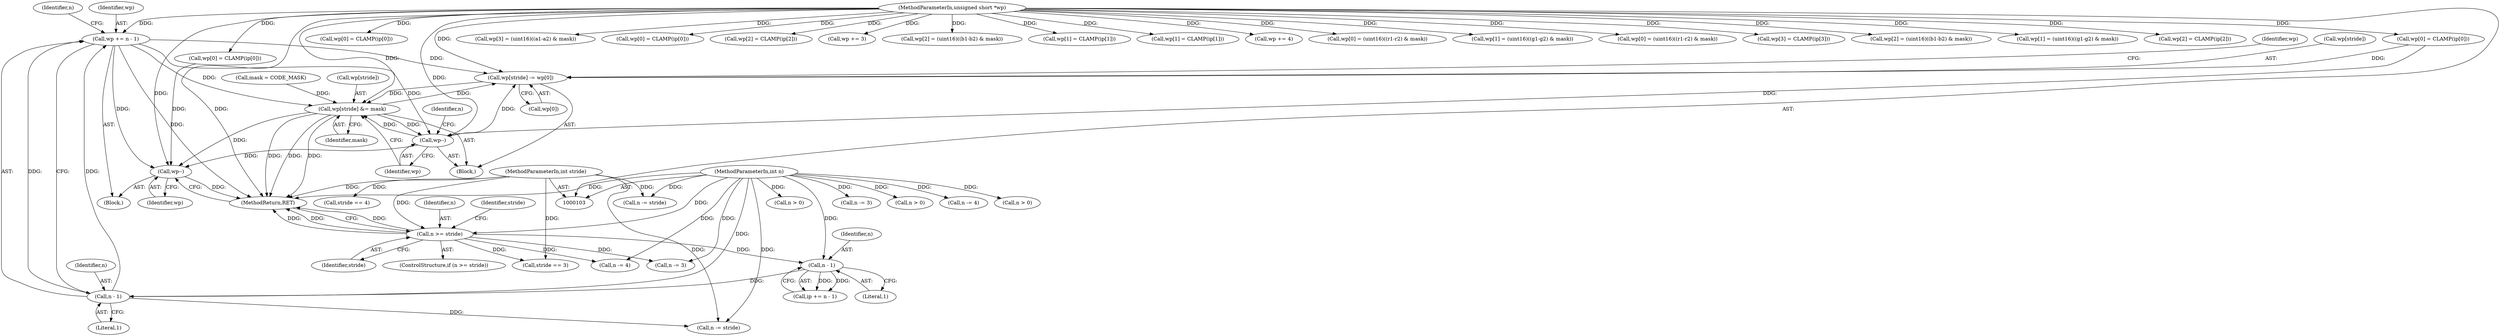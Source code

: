 digraph "1_libtiff_83a4b92815ea04969d494416eaae3d4c6b338e4a#diff-c8b4b355f9b5c06d585b23138e1c185f@del" {
"1000390" [label="(Call,wp += n - 1)"];
"1000392" [label="(Call,n - 1)"];
"1000387" [label="(Call,n - 1)"];
"1000124" [label="(Call,n >= stride)"];
"1000105" [label="(MethodParameterIn,int n)"];
"1000106" [label="(MethodParameterIn,int stride)"];
"1000107" [label="(MethodParameterIn,unsigned short *wp)"];
"1000413" [label="(Call,wp[stride] -= wp[0])"];
"1000420" [label="(Call,wp[stride] &= mask)"];
"1000425" [label="(Call,wp--)"];
"1000440" [label="(Call,wp--)"];
"1000432" [label="(Call,wp[0] = CLAMP(ip[0]))"];
"1000384" [label="(Block,)"];
"1000107" [label="(MethodParameterIn,unsigned short *wp)"];
"1000399" [label="(Call,n > 0)"];
"1000163" [label="(Call,n -= 3)"];
"1000248" [label="(Call,wp[0] = CLAMP(ip[0]))"];
"1000394" [label="(Literal,1)"];
"1000171" [label="(Call,n -= 3)"];
"1000369" [label="(Call,wp[3] = (uint16)((a1-a2) & mask))"];
"1000405" [label="(Call,wp[0] = CLAMP(ip[0]))"];
"1000387" [label="(Call,n - 1)"];
"1000135" [label="(Call,wp[0] = CLAMP(ip[0]))"];
"1000268" [label="(Call,wp[2] = CLAMP(ip[2]))"];
"1000174" [label="(Call,wp += 3)"];
"1000290" [label="(Call,n > 0)"];
"1000424" [label="(Identifier,mask)"];
"1000396" [label="(Identifier,n)"];
"1000349" [label="(Call,wp[2] = (uint16)((b1-b2) & mask))"];
"1000145" [label="(Call,wp[1] = CLAMP(ip[1]))"];
"1000294" [label="(Call,n -= 4)"];
"1000441" [label="(Identifier,wp)"];
"1000442" [label="(MethodReturn,RET)"];
"1000420" [label="(Call,wp[stride] &= mask)"];
"1000402" [label="(Block,)"];
"1000417" [label="(Call,wp[0])"];
"1000388" [label="(Identifier,n)"];
"1000413" [label="(Call,wp[stride] -= wp[0])"];
"1000392" [label="(Call,n - 1)"];
"1000427" [label="(Call,n -= stride)"];
"1000258" [label="(Call,wp[1] = CLAMP(ip[1]))"];
"1000393" [label="(Identifier,n)"];
"1000297" [label="(Call,wp += 4)"];
"1000309" [label="(Call,wp[0] = (uint16)((r1-r2) & mask))"];
"1000422" [label="(Identifier,wp)"];
"1000421" [label="(Call,wp[stride])"];
"1000286" [label="(Call,n -= 4)"];
"1000389" [label="(Literal,1)"];
"1000390" [label="(Call,wp += n - 1)"];
"1000129" [label="(Call,stride == 3)"];
"1000120" [label="(Call,mask = CODE_MASK)"];
"1000425" [label="(Call,wp--)"];
"1000428" [label="(Identifier,n)"];
"1000123" [label="(ControlStructure,if (n >= stride))"];
"1000329" [label="(Call,wp[1] = (uint16)((g1-g2) & mask))"];
"1000395" [label="(Call,n -= stride)"];
"1000426" [label="(Identifier,wp)"];
"1000126" [label="(Identifier,stride)"];
"1000440" [label="(Call,wp--)"];
"1000130" [label="(Identifier,stride)"];
"1000125" [label="(Identifier,n)"];
"1000124" [label="(Call,n >= stride)"];
"1000106" [label="(MethodParameterIn,int stride)"];
"1000186" [label="(Call,wp[0] = (uint16)((r1-r2) & mask))"];
"1000278" [label="(Call,wp[3] = CLAMP(ip[3]))"];
"1000167" [label="(Call,n > 0)"];
"1000226" [label="(Call,wp[2] = (uint16)((b1-b2) & mask))"];
"1000105" [label="(MethodParameterIn,int n)"];
"1000242" [label="(Call,stride == 4)"];
"1000385" [label="(Call,ip += n - 1)"];
"1000206" [label="(Call,wp[1] = (uint16)((g1-g2) & mask))"];
"1000414" [label="(Call,wp[stride])"];
"1000155" [label="(Call,wp[2] = CLAMP(ip[2]))"];
"1000391" [label="(Identifier,wp)"];
"1000390" -> "1000384"  [label="AST: "];
"1000390" -> "1000392"  [label="CFG: "];
"1000391" -> "1000390"  [label="AST: "];
"1000392" -> "1000390"  [label="AST: "];
"1000396" -> "1000390"  [label="CFG: "];
"1000390" -> "1000442"  [label="DDG: "];
"1000392" -> "1000390"  [label="DDG: "];
"1000392" -> "1000390"  [label="DDG: "];
"1000107" -> "1000390"  [label="DDG: "];
"1000390" -> "1000413"  [label="DDG: "];
"1000390" -> "1000420"  [label="DDG: "];
"1000390" -> "1000425"  [label="DDG: "];
"1000390" -> "1000440"  [label="DDG: "];
"1000392" -> "1000394"  [label="CFG: "];
"1000393" -> "1000392"  [label="AST: "];
"1000394" -> "1000392"  [label="AST: "];
"1000387" -> "1000392"  [label="DDG: "];
"1000105" -> "1000392"  [label="DDG: "];
"1000392" -> "1000395"  [label="DDG: "];
"1000387" -> "1000385"  [label="AST: "];
"1000387" -> "1000389"  [label="CFG: "];
"1000388" -> "1000387"  [label="AST: "];
"1000389" -> "1000387"  [label="AST: "];
"1000385" -> "1000387"  [label="CFG: "];
"1000387" -> "1000385"  [label="DDG: "];
"1000387" -> "1000385"  [label="DDG: "];
"1000124" -> "1000387"  [label="DDG: "];
"1000105" -> "1000387"  [label="DDG: "];
"1000124" -> "1000123"  [label="AST: "];
"1000124" -> "1000126"  [label="CFG: "];
"1000125" -> "1000124"  [label="AST: "];
"1000126" -> "1000124"  [label="AST: "];
"1000130" -> "1000124"  [label="CFG: "];
"1000442" -> "1000124"  [label="CFG: "];
"1000124" -> "1000442"  [label="DDG: "];
"1000124" -> "1000442"  [label="DDG: "];
"1000124" -> "1000442"  [label="DDG: "];
"1000105" -> "1000124"  [label="DDG: "];
"1000106" -> "1000124"  [label="DDG: "];
"1000124" -> "1000129"  [label="DDG: "];
"1000124" -> "1000163"  [label="DDG: "];
"1000124" -> "1000286"  [label="DDG: "];
"1000105" -> "1000103"  [label="AST: "];
"1000105" -> "1000442"  [label="DDG: "];
"1000105" -> "1000163"  [label="DDG: "];
"1000105" -> "1000167"  [label="DDG: "];
"1000105" -> "1000171"  [label="DDG: "];
"1000105" -> "1000286"  [label="DDG: "];
"1000105" -> "1000290"  [label="DDG: "];
"1000105" -> "1000294"  [label="DDG: "];
"1000105" -> "1000395"  [label="DDG: "];
"1000105" -> "1000399"  [label="DDG: "];
"1000105" -> "1000427"  [label="DDG: "];
"1000106" -> "1000103"  [label="AST: "];
"1000106" -> "1000442"  [label="DDG: "];
"1000106" -> "1000129"  [label="DDG: "];
"1000106" -> "1000242"  [label="DDG: "];
"1000106" -> "1000395"  [label="DDG: "];
"1000106" -> "1000427"  [label="DDG: "];
"1000107" -> "1000103"  [label="AST: "];
"1000107" -> "1000442"  [label="DDG: "];
"1000107" -> "1000135"  [label="DDG: "];
"1000107" -> "1000145"  [label="DDG: "];
"1000107" -> "1000155"  [label="DDG: "];
"1000107" -> "1000174"  [label="DDG: "];
"1000107" -> "1000186"  [label="DDG: "];
"1000107" -> "1000206"  [label="DDG: "];
"1000107" -> "1000226"  [label="DDG: "];
"1000107" -> "1000248"  [label="DDG: "];
"1000107" -> "1000258"  [label="DDG: "];
"1000107" -> "1000268"  [label="DDG: "];
"1000107" -> "1000278"  [label="DDG: "];
"1000107" -> "1000297"  [label="DDG: "];
"1000107" -> "1000309"  [label="DDG: "];
"1000107" -> "1000329"  [label="DDG: "];
"1000107" -> "1000349"  [label="DDG: "];
"1000107" -> "1000369"  [label="DDG: "];
"1000107" -> "1000405"  [label="DDG: "];
"1000107" -> "1000413"  [label="DDG: "];
"1000107" -> "1000420"  [label="DDG: "];
"1000107" -> "1000425"  [label="DDG: "];
"1000107" -> "1000432"  [label="DDG: "];
"1000107" -> "1000440"  [label="DDG: "];
"1000413" -> "1000402"  [label="AST: "];
"1000413" -> "1000417"  [label="CFG: "];
"1000414" -> "1000413"  [label="AST: "];
"1000417" -> "1000413"  [label="AST: "];
"1000422" -> "1000413"  [label="CFG: "];
"1000425" -> "1000413"  [label="DDG: "];
"1000405" -> "1000413"  [label="DDG: "];
"1000420" -> "1000413"  [label="DDG: "];
"1000413" -> "1000420"  [label="DDG: "];
"1000420" -> "1000402"  [label="AST: "];
"1000420" -> "1000424"  [label="CFG: "];
"1000421" -> "1000420"  [label="AST: "];
"1000424" -> "1000420"  [label="AST: "];
"1000426" -> "1000420"  [label="CFG: "];
"1000420" -> "1000442"  [label="DDG: "];
"1000420" -> "1000442"  [label="DDG: "];
"1000420" -> "1000442"  [label="DDG: "];
"1000425" -> "1000420"  [label="DDG: "];
"1000120" -> "1000420"  [label="DDG: "];
"1000420" -> "1000425"  [label="DDG: "];
"1000420" -> "1000440"  [label="DDG: "];
"1000425" -> "1000402"  [label="AST: "];
"1000425" -> "1000426"  [label="CFG: "];
"1000426" -> "1000425"  [label="AST: "];
"1000428" -> "1000425"  [label="CFG: "];
"1000405" -> "1000425"  [label="DDG: "];
"1000425" -> "1000440"  [label="DDG: "];
"1000440" -> "1000384"  [label="AST: "];
"1000440" -> "1000441"  [label="CFG: "];
"1000441" -> "1000440"  [label="AST: "];
"1000442" -> "1000440"  [label="CFG: "];
"1000440" -> "1000442"  [label="DDG: "];
"1000432" -> "1000440"  [label="DDG: "];
}
